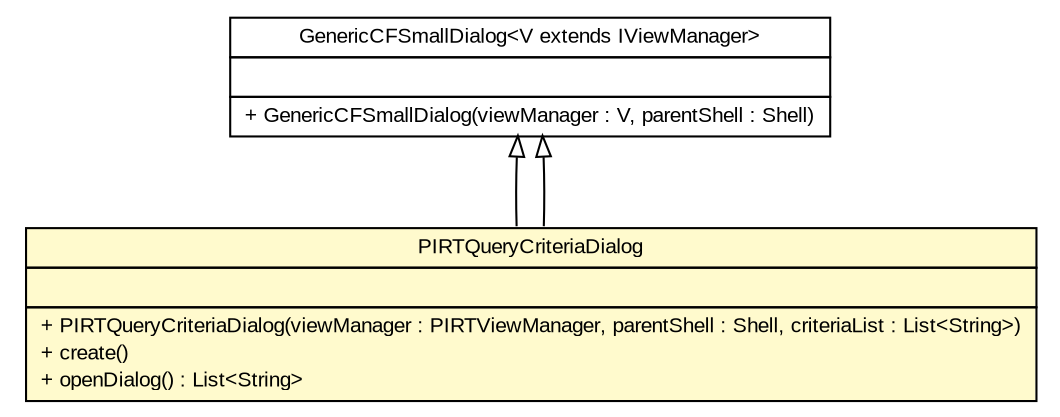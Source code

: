 #!/usr/local/bin/dot
#
# Class diagram 
# Generated by UMLGraph version R5_6-24-gf6e263 (http://www.umlgraph.org/)
#

digraph G {
	edge [fontname="arial",fontsize=10,labelfontname="arial",labelfontsize=10];
	node [fontname="arial",fontsize=10,shape=plaintext];
	nodesep=0.25;
	ranksep=0.5;
	// gov.sandia.cf.parts.dialogs.GenericCFSmallDialog<V extends gov.sandia.cf.parts.ui.IViewManager>
	c344397 [label=<<table title="gov.sandia.cf.parts.dialogs.GenericCFSmallDialog" border="0" cellborder="1" cellspacing="0" cellpadding="2" port="p" href="../../../dialogs/GenericCFSmallDialog.html">
		<tr><td><table border="0" cellspacing="0" cellpadding="1">
<tr><td align="center" balign="center"> GenericCFSmallDialog&lt;V extends IViewManager&gt; </td></tr>
		</table></td></tr>
		<tr><td><table border="0" cellspacing="0" cellpadding="1">
<tr><td align="left" balign="left">  </td></tr>
		</table></td></tr>
		<tr><td><table border="0" cellspacing="0" cellpadding="1">
<tr><td align="left" balign="left"> + GenericCFSmallDialog(viewManager : V, parentShell : Shell) </td></tr>
		</table></td></tr>
		</table>>, URL="../../../dialogs/GenericCFSmallDialog.html", fontname="arial", fontcolor="black", fontsize=10.0];
	// gov.sandia.cf.parts.ui.pirt.dialogs.PIRTQueryCriteriaDialog
	c344497 [label=<<table title="gov.sandia.cf.parts.ui.pirt.dialogs.PIRTQueryCriteriaDialog" border="0" cellborder="1" cellspacing="0" cellpadding="2" port="p" bgcolor="lemonChiffon" href="./PIRTQueryCriteriaDialog.html">
		<tr><td><table border="0" cellspacing="0" cellpadding="1">
<tr><td align="center" balign="center"> PIRTQueryCriteriaDialog </td></tr>
		</table></td></tr>
		<tr><td><table border="0" cellspacing="0" cellpadding="1">
<tr><td align="left" balign="left">  </td></tr>
		</table></td></tr>
		<tr><td><table border="0" cellspacing="0" cellpadding="1">
<tr><td align="left" balign="left"> + PIRTQueryCriteriaDialog(viewManager : PIRTViewManager, parentShell : Shell, criteriaList : List&lt;String&gt;) </td></tr>
<tr><td align="left" balign="left"> + create() </td></tr>
<tr><td align="left" balign="left"> + openDialog() : List&lt;String&gt; </td></tr>
		</table></td></tr>
		</table>>, URL="./PIRTQueryCriteriaDialog.html", fontname="arial", fontcolor="black", fontsize=10.0];
	//gov.sandia.cf.parts.ui.pirt.dialogs.PIRTQueryCriteriaDialog extends gov.sandia.cf.parts.dialogs.GenericCFSmallDialog<gov.sandia.cf.parts.ui.pirt.PIRTViewManager>
	c344397:p -> c344497:p [dir=back,arrowtail=empty];
	//gov.sandia.cf.parts.ui.pirt.dialogs.PIRTQueryCriteriaDialog extends gov.sandia.cf.parts.dialogs.GenericCFSmallDialog<gov.sandia.cf.parts.ui.pirt.PIRTViewManager>
	c344397:p -> c344497:p [dir=back,arrowtail=empty];
}

